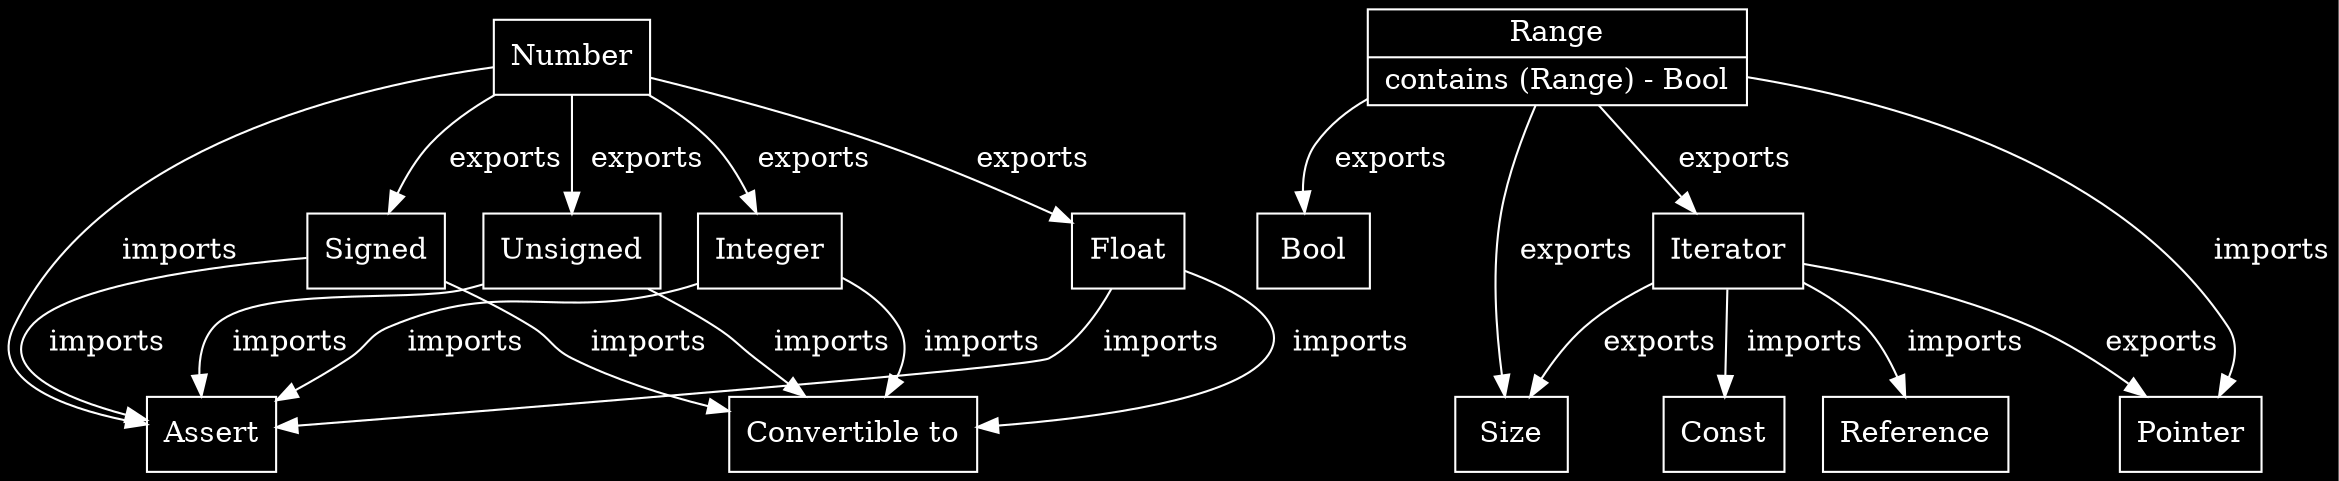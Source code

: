 digraph structs 
{
	bgcolor=red;
	compound=true;
	ratio=fill;
	fill=true;
	graph [dpi = 1000 bgcolor=black fontcolor=white color=white];
	node [dpi = 1000 bgcolor=black fillcolor=black style=filled color=white fontcolor=white];
	edge [dpi = 1000 bgcolor=black color=white fontcolor=white];






	Assert [shape = record, label = "{Assert}"]

	Bool [shape = record, label = "{Bool}"]

	Const [shape = record, label = "{Const}"]	

	Convertible_to [shape = record, label = "{Convertible to}"]

	Float [shape = record, label = "{Float}"]

	Integer [shape = record, label = "{Integer}"]

	"Integer" -> Convertible_to [shape = record, label = "  imports"]
	"Integer" -> Assert [shape = record, label = "  imports"]
	
	Iterator [shape = record, label = "{Iterator}"]

	"Iterator" -> Const [shape = record, label = "  imports"]
	"Iterator" -> Pointer [shape = record, label = "  exports"]
	"Iterator" -> Size [shape = record, label = "  exports"]
	"Iterator" -> Reference [shape = record, label = "  imports"]

	Number [shape = record, label = "{Number}"]

	"Number" -> Assert [shape = record, label = "  imports"]
	"Number" -> "Signed" [shape = record, label = "  exports"]
	"Number" -> "Unsigned" [shape = record, label = "  exports"]
	"Number" -> "Integer" [shape = record, label = "  exports"]
	"Number" -> "Float" [shape = record, label = "  exports"]

	Pointer [shape = record, label = "{Pointer}"]

	Range [shape = record, label = "{Range |{contains (Range) - Bool}}"]

	"Range" -> Bool [shape = record, label = "  exports"]
	"Range" -> Iterator [shape = record, label = "  exports"]
	"Range" -> Pointer [shape = record, label = "  imports"]
	"Range" -> Size [shape = record, label = "  exports"]

	Reference [shape = record, label = "{Reference}"]

	Signed [shape = record, label = "{Signed}"]

	"Signed" -> Convertible_to [shape = record, label = "  imports"]
	"Signed" -> Assert [shape = record, label = "  imports"]

	Size [shape = record, label = "{Size}"]

	Unsigned [shape = record, label = "{Unsigned}"]

	"Unsigned" -> Convertible_to [shape = record, label = "  imports"]
	"Unsigned" -> Assert [shape = record, label = "  imports"]





















	


	"Float" -> Convertible_to [shape = record, label = "  imports"]
	"Float" -> Assert [shape = record, label = "  imports"]
}


